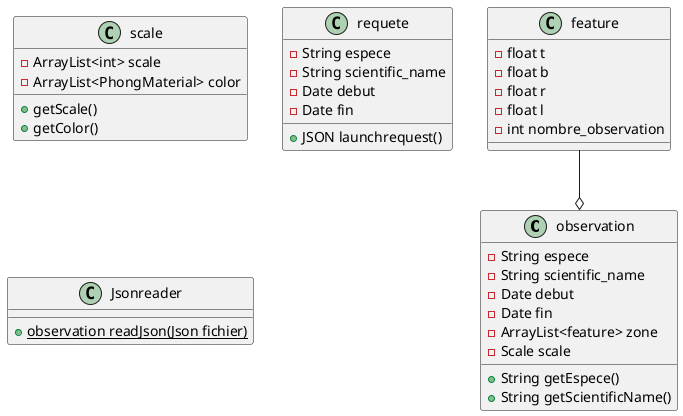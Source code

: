 @startuml
class observation{
  -String espece
  -String scientific_name
  -Date debut
  -Date fin
  -ArrayList<feature> zone
  -Scale scale
  +String getEspece()
  +String getScientificName()

}
class feature{
   -float t
   -float b
   -float r
   -float l
   -int nombre_observation

}

class scale{
   -ArrayList<int> scale
   -ArrayList<PhongMaterial> color
   +getScale()
   +getColor()

}
class requete {
  -String espece
  -String scientific_name
  -Date debut
  -Date fin
    
    


    + JSON launchrequest()
}
class Jsonreader{
      {static}+observation readJson(Json fichier)
}

feature --o observation
@enduml